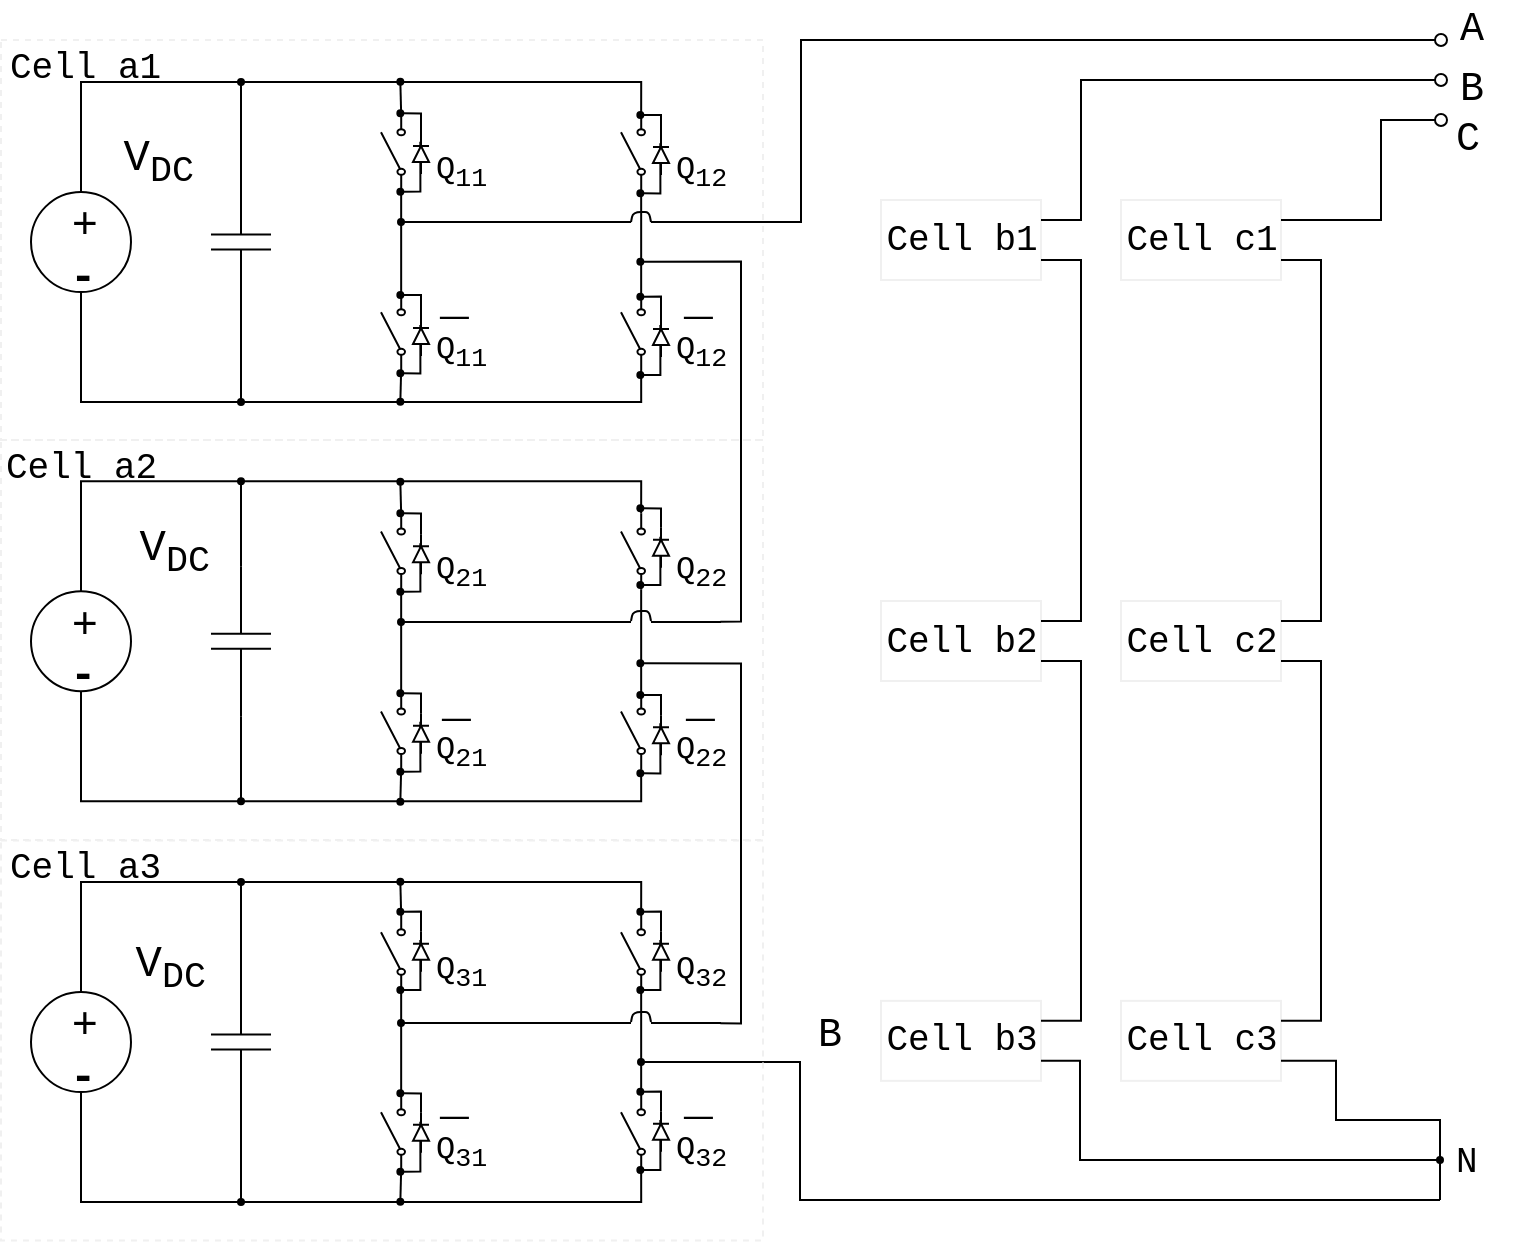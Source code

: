 <mxfile version="10.6.6" type="github"><diagram id="ba_hvJ9h7SCqjm7Wtn24" name="Page-1"><mxGraphModel dx="1394" dy="781" grid="1" gridSize="10" guides="1" tooltips="1" connect="1" arrows="1" fold="1" page="1" pageScale="1" pageWidth="827" pageHeight="1169" math="0" shadow="0"><root><mxCell id="0"/><mxCell id="1" parent="0"/><mxCell id="d05kO99gTsd_x5FQ2TC5-1" value="" style="group" parent="1" vertex="1" connectable="0"><mxGeometry x="55.5" y="496" width="50" height="50" as="geometry"/></mxCell><mxCell id="d05kO99gTsd_x5FQ2TC5-2" value="" style="ellipse;whiteSpace=wrap;html=1;aspect=fixed;fillColor=none;" parent="d05kO99gTsd_x5FQ2TC5-1" vertex="1"><mxGeometry width="50" height="50" as="geometry"/></mxCell><mxCell id="d05kO99gTsd_x5FQ2TC5-3" value="+" style="text;html=1;resizable=0;points=[];autosize=1;align=left;verticalAlign=top;spacingTop=-4;fontStyle=0;fontSize=22;" parent="d05kO99gTsd_x5FQ2TC5-1" vertex="1"><mxGeometry x="18.333" width="20" height="20" as="geometry"/></mxCell><mxCell id="d05kO99gTsd_x5FQ2TC5-4" value="&lt;font style=&quot;font-size: 22px;&quot; face=&quot;Courier New&quot;&gt;-&lt;/font&gt;" style="text;html=1;resizable=0;points=[];autosize=1;align=left;verticalAlign=top;spacingTop=-4;fontSize=22;fontStyle=1" parent="d05kO99gTsd_x5FQ2TC5-1" vertex="1"><mxGeometry x="17.5" y="25.833" width="30" height="20" as="geometry"/></mxCell><mxCell id="d05kO99gTsd_x5FQ2TC5-5" style="edgeStyle=orthogonalEdgeStyle;rounded=0;orthogonalLoop=1;jettySize=auto;html=1;exitX=0;exitY=0.5;exitDx=0;exitDy=0;exitPerimeter=0;endArrow=oval;endFill=1;fontSize=22;endSize=3;" parent="1" source="d05kO99gTsd_x5FQ2TC5-7" edge="1"><mxGeometry relative="1" as="geometry"><mxPoint x="160.5" y="441" as="targetPoint"/><mxPoint x="160.5" y="451" as="sourcePoint"/></mxGeometry></mxCell><mxCell id="d05kO99gTsd_x5FQ2TC5-6" style="edgeStyle=orthogonalEdgeStyle;rounded=0;orthogonalLoop=1;jettySize=auto;html=1;exitX=1;exitY=0.5;exitDx=0;exitDy=0;exitPerimeter=0;endArrow=oval;endFill=1;fontSize=22;endSize=3;" parent="1" source="d05kO99gTsd_x5FQ2TC5-7" edge="1"><mxGeometry relative="1" as="geometry"><mxPoint x="160.5" y="601" as="targetPoint"/></mxGeometry></mxCell><mxCell id="d05kO99gTsd_x5FQ2TC5-7" value="" style="pointerEvents=1;verticalLabelPosition=bottom;shadow=0;dashed=0;align=center;fillColor=#ffffff;html=1;verticalAlign=top;strokeWidth=1;shape=mxgraph.electrical.capacitors.capacitor_1;fontSize=22;direction=south;" parent="1" vertex="1"><mxGeometry x="145.5" y="483.5" width="30" height="75" as="geometry"/></mxCell><mxCell id="d05kO99gTsd_x5FQ2TC5-8" style="edgeStyle=orthogonalEdgeStyle;rounded=0;orthogonalLoop=1;jettySize=auto;html=1;exitX=1;exitY=0.84;exitDx=0;exitDy=0;exitPerimeter=0;endArrow=oval;endFill=1;fontSize=22;endSize=3;" parent="1" source="d05kO99gTsd_x5FQ2TC5-10" edge="1"><mxGeometry relative="1" as="geometry"><mxPoint x="240.167" y="440.833" as="targetPoint"/></mxGeometry></mxCell><mxCell id="d05kO99gTsd_x5FQ2TC5-9" style="edgeStyle=orthogonalEdgeStyle;rounded=0;orthogonalLoop=1;jettySize=auto;html=1;exitX=0;exitY=0.84;exitDx=0;exitDy=0;exitPerimeter=0;entryX=1;entryY=0.84;entryDx=0;entryDy=0;entryPerimeter=0;endArrow=none;endFill=0;fontSize=22;" parent="1" source="d05kO99gTsd_x5FQ2TC5-10" target="d05kO99gTsd_x5FQ2TC5-12" edge="1"><mxGeometry relative="1" as="geometry"/></mxCell><mxCell id="d05kO99gTsd_x5FQ2TC5-10" value="" style="pointerEvents=1;verticalLabelPosition=bottom;shadow=0;dashed=0;align=center;fillColor=#ffffff;html=1;verticalAlign=top;strokeWidth=1;shape=mxgraph.electrical.electro-mechanical.simple_switch;fontSize=22;direction=north;" parent="1" vertex="1"><mxGeometry x="230.5" y="457.032" width="12" height="38" as="geometry"/></mxCell><mxCell id="d05kO99gTsd_x5FQ2TC5-11" style="edgeStyle=orthogonalEdgeStyle;rounded=0;orthogonalLoop=1;jettySize=auto;html=1;exitX=0;exitY=0.84;exitDx=0;exitDy=0;exitPerimeter=0;endArrow=oval;endFill=1;fontSize=22;endSize=3;" parent="1" source="d05kO99gTsd_x5FQ2TC5-12" edge="1"><mxGeometry relative="1" as="geometry"><mxPoint x="240.167" y="600.833" as="targetPoint"/></mxGeometry></mxCell><mxCell id="d05kO99gTsd_x5FQ2TC5-12" value="" style="pointerEvents=1;verticalLabelPosition=bottom;shadow=0;dashed=0;align=center;fillColor=#ffffff;html=1;verticalAlign=top;strokeWidth=1;shape=mxgraph.electrical.electro-mechanical.simple_switch;fontSize=22;direction=north;" parent="1" vertex="1"><mxGeometry x="230.5" y="547.032" width="12" height="38" as="geometry"/></mxCell><mxCell id="d05kO99gTsd_x5FQ2TC5-13" value="" style="pointerEvents=1;verticalLabelPosition=bottom;shadow=0;dashed=0;align=center;fillColor=#ffffff;html=1;verticalAlign=top;strokeWidth=1;shape=mxgraph.electrical.electro-mechanical.simple_switch;fontSize=22;direction=north;" parent="1" vertex="1"><mxGeometry x="350.5" y="457.032" width="12" height="38" as="geometry"/></mxCell><mxCell id="d05kO99gTsd_x5FQ2TC5-14" style="edgeStyle=orthogonalEdgeStyle;rounded=0;orthogonalLoop=1;jettySize=auto;html=1;exitX=1;exitY=0.84;exitDx=0;exitDy=0;exitPerimeter=0;entryX=0;entryY=0.84;entryDx=0;entryDy=0;entryPerimeter=0;endArrow=none;endFill=0;fontSize=22;" parent="1" source="d05kO99gTsd_x5FQ2TC5-15" target="d05kO99gTsd_x5FQ2TC5-13" edge="1"><mxGeometry relative="1" as="geometry"/></mxCell><mxCell id="d05kO99gTsd_x5FQ2TC5-15" value="" style="pointerEvents=1;verticalLabelPosition=bottom;shadow=0;dashed=0;align=center;fillColor=#ffffff;html=1;verticalAlign=top;strokeWidth=1;shape=mxgraph.electrical.electro-mechanical.simple_switch;fontSize=22;direction=north;" parent="1" vertex="1"><mxGeometry x="350.5" y="547.032" width="12" height="38" as="geometry"/></mxCell><mxCell id="d05kO99gTsd_x5FQ2TC5-16" style="edgeStyle=orthogonalEdgeStyle;rounded=0;orthogonalLoop=1;jettySize=auto;html=1;exitX=0.5;exitY=0;exitDx=0;exitDy=0;fontSize=22;endArrow=none;endFill=0;entryX=1;entryY=0.84;entryDx=0;entryDy=0;entryPerimeter=0;" parent="1" source="d05kO99gTsd_x5FQ2TC5-2" target="d05kO99gTsd_x5FQ2TC5-13" edge="1"><mxGeometry relative="1" as="geometry"><mxPoint x="360.5" y="441.032" as="targetPoint"/><Array as="points"><mxPoint x="80.5" y="441.032"/><mxPoint x="360.5" y="441.032"/></Array></mxGeometry></mxCell><mxCell id="d05kO99gTsd_x5FQ2TC5-17" style="edgeStyle=orthogonalEdgeStyle;rounded=0;orthogonalLoop=1;jettySize=auto;html=1;exitX=0.5;exitY=1;exitDx=0;exitDy=0;entryX=0;entryY=0.84;entryDx=0;entryDy=0;entryPerimeter=0;endArrow=none;endFill=0;fontSize=22;" parent="1" source="d05kO99gTsd_x5FQ2TC5-2" target="d05kO99gTsd_x5FQ2TC5-15" edge="1"><mxGeometry relative="1" as="geometry"><Array as="points"><mxPoint x="80.5" y="601.032"/><mxPoint x="360.5" y="601.032"/></Array></mxGeometry></mxCell><mxCell id="d05kO99gTsd_x5FQ2TC5-18" value="&lt;font face=&quot;Courier New&quot;&gt;V&lt;sub&gt;DC&lt;/sub&gt;&lt;/font&gt;" style="text;html=1;resizable=0;points=[];autosize=1;align=right;verticalAlign=top;spacingTop=-4;fontSize=22;" parent="1" vertex="1"><mxGeometry x="88" y="462.032" width="50" height="30" as="geometry"/></mxCell><mxCell id="d05kO99gTsd_x5FQ2TC5-19" value="&lt;font face=&quot;Courier New&quot;&gt;Q&lt;sub&gt;11&lt;/sub&gt;&lt;/font&gt;" style="text;html=1;resizable=0;points=[];autosize=1;align=left;verticalAlign=top;spacingTop=-4;fontSize=16;" parent="1" vertex="1"><mxGeometry x="255.5" y="471.032" width="40" height="20" as="geometry"/></mxCell><mxCell id="d05kO99gTsd_x5FQ2TC5-20" value="&lt;font face=&quot;Courier New&quot;&gt;Q&lt;/font&gt;&lt;font face=&quot;Courier New&quot;&gt;&lt;sub&gt;12&lt;/sub&gt;&lt;/font&gt;" style="text;html=1;resizable=0;points=[];autosize=1;align=left;verticalAlign=top;spacingTop=-4;fontSize=16;" parent="1" vertex="1"><mxGeometry x="375.5" y="471.032" width="40" height="20" as="geometry"/></mxCell><mxCell id="d05kO99gTsd_x5FQ2TC5-21" value="&lt;font face=&quot;Courier New&quot;&gt;Q&lt;/font&gt;&lt;font face=&quot;Courier New&quot;&gt;&lt;sub&gt;12&lt;/sub&gt;&lt;/font&gt;" style="text;html=1;resizable=0;points=[];autosize=1;align=left;verticalAlign=top;spacingTop=-4;fontSize=16;" parent="1" vertex="1"><mxGeometry x="375.5" y="561.032" width="40" height="20" as="geometry"/></mxCell><mxCell id="d05kO99gTsd_x5FQ2TC5-22" value="&lt;font face=&quot;Courier New&quot;&gt;Q&lt;/font&gt;&lt;font face=&quot;Courier New&quot;&gt;&lt;sub&gt;11&lt;/sub&gt;&lt;/font&gt;" style="text;html=1;resizable=0;points=[];autosize=1;align=left;verticalAlign=top;spacingTop=-4;fontSize=16;" parent="1" vertex="1"><mxGeometry x="255.5" y="561.032" width="40" height="20" as="geometry"/></mxCell><mxCell id="d05kO99gTsd_x5FQ2TC5-23" value="" style="group" parent="1" vertex="1" connectable="0"><mxGeometry x="55.5" y="695.6" width="50" height="50" as="geometry"/></mxCell><mxCell id="d05kO99gTsd_x5FQ2TC5-24" value="" style="ellipse;whiteSpace=wrap;html=1;aspect=fixed;fillColor=none;" parent="d05kO99gTsd_x5FQ2TC5-23" vertex="1"><mxGeometry width="50" height="50" as="geometry"/></mxCell><mxCell id="d05kO99gTsd_x5FQ2TC5-25" value="+" style="text;html=1;resizable=0;points=[];autosize=1;align=left;verticalAlign=top;spacingTop=-4;fontStyle=0;fontSize=22;" parent="d05kO99gTsd_x5FQ2TC5-23" vertex="1"><mxGeometry x="18.333" width="20" height="20" as="geometry"/></mxCell><mxCell id="d05kO99gTsd_x5FQ2TC5-26" value="&lt;font style=&quot;font-size: 22px;&quot; face=&quot;Courier New&quot;&gt;-&lt;/font&gt;" style="text;html=1;resizable=0;points=[];autosize=1;align=left;verticalAlign=top;spacingTop=-4;fontSize=22;fontStyle=1" parent="d05kO99gTsd_x5FQ2TC5-23" vertex="1"><mxGeometry x="17.5" y="25.833" width="30" height="20" as="geometry"/></mxCell><mxCell id="d05kO99gTsd_x5FQ2TC5-27" style="edgeStyle=orthogonalEdgeStyle;rounded=0;orthogonalLoop=1;jettySize=auto;html=1;exitX=0;exitY=0.5;exitDx=0;exitDy=0;exitPerimeter=0;endArrow=oval;endFill=1;fontSize=22;endSize=3;" parent="1" source="d05kO99gTsd_x5FQ2TC5-29" edge="1"><mxGeometry relative="1" as="geometry"><mxPoint x="160.5" y="640.6" as="targetPoint"/><mxPoint x="160.5" y="650.6" as="sourcePoint"/></mxGeometry></mxCell><mxCell id="d05kO99gTsd_x5FQ2TC5-28" style="edgeStyle=orthogonalEdgeStyle;rounded=0;orthogonalLoop=1;jettySize=auto;html=1;exitX=1;exitY=0.5;exitDx=0;exitDy=0;exitPerimeter=0;endArrow=oval;endFill=1;fontSize=22;endSize=3;" parent="1" source="d05kO99gTsd_x5FQ2TC5-29" edge="1"><mxGeometry relative="1" as="geometry"><mxPoint x="160.5" y="800.6" as="targetPoint"/></mxGeometry></mxCell><mxCell id="d05kO99gTsd_x5FQ2TC5-29" value="" style="pointerEvents=1;verticalLabelPosition=bottom;shadow=0;dashed=0;align=center;fillColor=#ffffff;html=1;verticalAlign=top;strokeWidth=1;shape=mxgraph.electrical.capacitors.capacitor_1;fontSize=22;direction=south;" parent="1" vertex="1"><mxGeometry x="145.5" y="683.1" width="30" height="75" as="geometry"/></mxCell><mxCell id="d05kO99gTsd_x5FQ2TC5-30" style="edgeStyle=orthogonalEdgeStyle;rounded=0;orthogonalLoop=1;jettySize=auto;html=1;exitX=1;exitY=0.84;exitDx=0;exitDy=0;exitPerimeter=0;endArrow=oval;endFill=1;fontSize=22;endSize=3;" parent="1" source="d05kO99gTsd_x5FQ2TC5-32" edge="1"><mxGeometry relative="1" as="geometry"><mxPoint x="240.167" y="640.833" as="targetPoint"/></mxGeometry></mxCell><mxCell id="d05kO99gTsd_x5FQ2TC5-31" style="edgeStyle=orthogonalEdgeStyle;rounded=0;orthogonalLoop=1;jettySize=auto;html=1;exitX=0;exitY=0.84;exitDx=0;exitDy=0;exitPerimeter=0;entryX=1;entryY=0.84;entryDx=0;entryDy=0;entryPerimeter=0;endArrow=none;endFill=0;fontSize=22;" parent="1" source="d05kO99gTsd_x5FQ2TC5-32" target="d05kO99gTsd_x5FQ2TC5-34" edge="1"><mxGeometry relative="1" as="geometry"/></mxCell><mxCell id="d05kO99gTsd_x5FQ2TC5-32" value="" style="pointerEvents=1;verticalLabelPosition=bottom;shadow=0;dashed=0;align=center;fillColor=#ffffff;html=1;verticalAlign=top;strokeWidth=1;shape=mxgraph.electrical.electro-mechanical.simple_switch;fontSize=22;direction=north;" parent="1" vertex="1"><mxGeometry x="230.5" y="656.632" width="12" height="38" as="geometry"/></mxCell><mxCell id="d05kO99gTsd_x5FQ2TC5-33" style="edgeStyle=orthogonalEdgeStyle;rounded=0;orthogonalLoop=1;jettySize=auto;html=1;exitX=0;exitY=0.84;exitDx=0;exitDy=0;exitPerimeter=0;endArrow=oval;endFill=1;fontSize=22;endSize=3;" parent="1" source="d05kO99gTsd_x5FQ2TC5-34" edge="1"><mxGeometry relative="1" as="geometry"><mxPoint x="240.167" y="800.833" as="targetPoint"/></mxGeometry></mxCell><mxCell id="d05kO99gTsd_x5FQ2TC5-34" value="" style="pointerEvents=1;verticalLabelPosition=bottom;shadow=0;dashed=0;align=center;fillColor=#ffffff;html=1;verticalAlign=top;strokeWidth=1;shape=mxgraph.electrical.electro-mechanical.simple_switch;fontSize=22;direction=north;" parent="1" vertex="1"><mxGeometry x="230.5" y="746.632" width="12" height="38" as="geometry"/></mxCell><mxCell id="d05kO99gTsd_x5FQ2TC5-35" value="" style="pointerEvents=1;verticalLabelPosition=bottom;shadow=0;dashed=0;align=center;fillColor=#ffffff;html=1;verticalAlign=top;strokeWidth=1;shape=mxgraph.electrical.electro-mechanical.simple_switch;fontSize=22;direction=north;" parent="1" vertex="1"><mxGeometry x="350.5" y="656.632" width="12" height="38" as="geometry"/></mxCell><mxCell id="d05kO99gTsd_x5FQ2TC5-36" style="edgeStyle=orthogonalEdgeStyle;rounded=0;orthogonalLoop=1;jettySize=auto;html=1;exitX=1;exitY=0.84;exitDx=0;exitDy=0;exitPerimeter=0;entryX=0;entryY=0.84;entryDx=0;entryDy=0;entryPerimeter=0;endArrow=none;endFill=0;fontSize=22;" parent="1" source="d05kO99gTsd_x5FQ2TC5-37" target="d05kO99gTsd_x5FQ2TC5-35" edge="1"><mxGeometry relative="1" as="geometry"/></mxCell><mxCell id="d05kO99gTsd_x5FQ2TC5-37" value="" style="pointerEvents=1;verticalLabelPosition=bottom;shadow=0;dashed=0;align=center;fillColor=#ffffff;html=1;verticalAlign=top;strokeWidth=1;shape=mxgraph.electrical.electro-mechanical.simple_switch;fontSize=22;direction=north;" parent="1" vertex="1"><mxGeometry x="350.5" y="746.632" width="12" height="38" as="geometry"/></mxCell><mxCell id="d05kO99gTsd_x5FQ2TC5-38" style="edgeStyle=orthogonalEdgeStyle;rounded=0;orthogonalLoop=1;jettySize=auto;html=1;exitX=0.5;exitY=0;exitDx=0;exitDy=0;fontSize=22;endArrow=none;endFill=0;entryX=1;entryY=0.84;entryDx=0;entryDy=0;entryPerimeter=0;" parent="1" source="d05kO99gTsd_x5FQ2TC5-24" target="d05kO99gTsd_x5FQ2TC5-35" edge="1"><mxGeometry relative="1" as="geometry"><mxPoint x="360.5" y="640.632" as="targetPoint"/><Array as="points"><mxPoint x="80.5" y="640.632"/><mxPoint x="360.5" y="640.632"/></Array></mxGeometry></mxCell><mxCell id="d05kO99gTsd_x5FQ2TC5-39" style="edgeStyle=orthogonalEdgeStyle;rounded=0;orthogonalLoop=1;jettySize=auto;html=1;exitX=0.5;exitY=1;exitDx=0;exitDy=0;entryX=0;entryY=0.84;entryDx=0;entryDy=0;entryPerimeter=0;endArrow=none;endFill=0;fontSize=22;" parent="1" source="d05kO99gTsd_x5FQ2TC5-24" target="d05kO99gTsd_x5FQ2TC5-37" edge="1"><mxGeometry relative="1" as="geometry"><Array as="points"><mxPoint x="80.5" y="800.632"/><mxPoint x="360.5" y="800.632"/></Array></mxGeometry></mxCell><mxCell id="d05kO99gTsd_x5FQ2TC5-40" value="&lt;font face=&quot;Courier New&quot;&gt;V&lt;sub&gt;DC&lt;/sub&gt;&lt;/font&gt;" style="text;html=1;resizable=0;points=[];autosize=1;align=right;verticalAlign=top;spacingTop=-4;fontSize=22;" parent="1" vertex="1"><mxGeometry x="95.5" y="657.132" width="50" height="30" as="geometry"/></mxCell><mxCell id="d05kO99gTsd_x5FQ2TC5-41" value="&lt;font face=&quot;Courier New&quot;&gt;Q&lt;/font&gt;&lt;font face=&quot;Courier New&quot;&gt;&lt;sub&gt;21&lt;/sub&gt;&lt;/font&gt;" style="text;html=1;resizable=0;points=[];autosize=1;align=left;verticalAlign=top;spacingTop=-4;fontSize=16;" parent="1" vertex="1"><mxGeometry x="255.5" y="670.632" width="40" height="20" as="geometry"/></mxCell><mxCell id="d05kO99gTsd_x5FQ2TC5-42" value="&lt;font face=&quot;Courier New&quot;&gt;Q&lt;/font&gt;&lt;font face=&quot;Courier New&quot;&gt;&lt;sub&gt;22&lt;/sub&gt;&lt;/font&gt;" style="text;html=1;resizable=0;points=[];autosize=1;align=left;verticalAlign=top;spacingTop=-4;fontSize=16;" parent="1" vertex="1"><mxGeometry x="375.5" y="670.632" width="40" height="20" as="geometry"/></mxCell><mxCell id="d05kO99gTsd_x5FQ2TC5-43" value="&lt;font face=&quot;Courier New&quot;&gt;Q&lt;/font&gt;&lt;font face=&quot;Courier New&quot;&gt;&lt;sub&gt;22&lt;/sub&gt;&lt;/font&gt;" style="text;html=1;resizable=0;points=[];autosize=1;align=left;verticalAlign=top;spacingTop=-4;fontSize=16;" parent="1" vertex="1"><mxGeometry x="375.5" y="760.632" width="40" height="20" as="geometry"/></mxCell><mxCell id="d05kO99gTsd_x5FQ2TC5-44" value="&lt;font face=&quot;Courier New&quot;&gt;Q&lt;/font&gt;&lt;font face=&quot;Courier New&quot;&gt;&lt;sub&gt;21&lt;/sub&gt;&lt;/font&gt;" style="text;html=1;resizable=0;points=[];autosize=1;align=left;verticalAlign=top;spacingTop=-4;fontSize=16;" parent="1" vertex="1"><mxGeometry x="255.5" y="760.632" width="40" height="20" as="geometry"/></mxCell><mxCell id="d05kO99gTsd_x5FQ2TC5-45" value="" style="group" parent="1" vertex="1" connectable="0"><mxGeometry x="55.5" y="896" width="50" height="50" as="geometry"/></mxCell><mxCell id="d05kO99gTsd_x5FQ2TC5-46" value="" style="ellipse;whiteSpace=wrap;html=1;aspect=fixed;fillColor=none;" parent="d05kO99gTsd_x5FQ2TC5-45" vertex="1"><mxGeometry width="50" height="50" as="geometry"/></mxCell><mxCell id="d05kO99gTsd_x5FQ2TC5-47" value="+" style="text;html=1;resizable=0;points=[];autosize=1;align=left;verticalAlign=top;spacingTop=-4;fontStyle=0;fontSize=22;" parent="d05kO99gTsd_x5FQ2TC5-45" vertex="1"><mxGeometry x="18.333" width="20" height="20" as="geometry"/></mxCell><mxCell id="d05kO99gTsd_x5FQ2TC5-48" value="&lt;font style=&quot;font-size: 22px;&quot; face=&quot;Courier New&quot;&gt;-&lt;/font&gt;" style="text;html=1;resizable=0;points=[];autosize=1;align=left;verticalAlign=top;spacingTop=-4;fontSize=22;fontStyle=1" parent="d05kO99gTsd_x5FQ2TC5-45" vertex="1"><mxGeometry x="17.5" y="25.833" width="30" height="20" as="geometry"/></mxCell><mxCell id="d05kO99gTsd_x5FQ2TC5-49" style="edgeStyle=orthogonalEdgeStyle;rounded=0;orthogonalLoop=1;jettySize=auto;html=1;exitX=0;exitY=0.5;exitDx=0;exitDy=0;exitPerimeter=0;endArrow=oval;endFill=1;fontSize=22;endSize=3;" parent="1" source="d05kO99gTsd_x5FQ2TC5-51" edge="1"><mxGeometry relative="1" as="geometry"><mxPoint x="160.5" y="841" as="targetPoint"/><mxPoint x="160.5" y="851" as="sourcePoint"/></mxGeometry></mxCell><mxCell id="d05kO99gTsd_x5FQ2TC5-50" style="edgeStyle=orthogonalEdgeStyle;rounded=0;orthogonalLoop=1;jettySize=auto;html=1;exitX=1;exitY=0.5;exitDx=0;exitDy=0;exitPerimeter=0;endArrow=oval;endFill=1;fontSize=22;endSize=3;" parent="1" source="d05kO99gTsd_x5FQ2TC5-51" edge="1"><mxGeometry relative="1" as="geometry"><mxPoint x="160.5" y="1001" as="targetPoint"/></mxGeometry></mxCell><mxCell id="d05kO99gTsd_x5FQ2TC5-51" value="" style="pointerEvents=1;verticalLabelPosition=bottom;shadow=0;dashed=0;align=center;fillColor=#ffffff;html=1;verticalAlign=top;strokeWidth=1;shape=mxgraph.electrical.capacitors.capacitor_1;fontSize=22;direction=south;" parent="1" vertex="1"><mxGeometry x="145.5" y="883.5" width="30" height="75" as="geometry"/></mxCell><mxCell id="d05kO99gTsd_x5FQ2TC5-52" style="edgeStyle=orthogonalEdgeStyle;rounded=0;orthogonalLoop=1;jettySize=auto;html=1;exitX=1;exitY=0.84;exitDx=0;exitDy=0;exitPerimeter=0;endArrow=oval;endFill=1;fontSize=22;endSize=3;" parent="1" source="d05kO99gTsd_x5FQ2TC5-54" edge="1"><mxGeometry relative="1" as="geometry"><mxPoint x="240.167" y="840.833" as="targetPoint"/></mxGeometry></mxCell><mxCell id="d05kO99gTsd_x5FQ2TC5-53" style="edgeStyle=orthogonalEdgeStyle;rounded=0;orthogonalLoop=1;jettySize=auto;html=1;exitX=0;exitY=0.84;exitDx=0;exitDy=0;exitPerimeter=0;entryX=1;entryY=0.84;entryDx=0;entryDy=0;entryPerimeter=0;endArrow=none;endFill=0;fontSize=22;" parent="1" source="d05kO99gTsd_x5FQ2TC5-54" target="d05kO99gTsd_x5FQ2TC5-56" edge="1"><mxGeometry relative="1" as="geometry"/></mxCell><mxCell id="d05kO99gTsd_x5FQ2TC5-54" value="" style="pointerEvents=1;verticalLabelPosition=bottom;shadow=0;dashed=0;align=center;fillColor=#ffffff;html=1;verticalAlign=top;strokeWidth=1;shape=mxgraph.electrical.electro-mechanical.simple_switch;fontSize=22;direction=north;" parent="1" vertex="1"><mxGeometry x="230.5" y="857.032" width="12" height="38" as="geometry"/></mxCell><mxCell id="d05kO99gTsd_x5FQ2TC5-55" style="edgeStyle=orthogonalEdgeStyle;rounded=0;orthogonalLoop=1;jettySize=auto;html=1;exitX=0;exitY=0.84;exitDx=0;exitDy=0;exitPerimeter=0;endArrow=oval;endFill=1;fontSize=22;endSize=3;" parent="1" source="d05kO99gTsd_x5FQ2TC5-56" edge="1"><mxGeometry relative="1" as="geometry"><mxPoint x="240.167" y="1000.833" as="targetPoint"/></mxGeometry></mxCell><mxCell id="d05kO99gTsd_x5FQ2TC5-56" value="" style="pointerEvents=1;verticalLabelPosition=bottom;shadow=0;dashed=0;align=center;fillColor=#ffffff;html=1;verticalAlign=top;strokeWidth=1;shape=mxgraph.electrical.electro-mechanical.simple_switch;fontSize=22;direction=north;" parent="1" vertex="1"><mxGeometry x="230.5" y="947.032" width="12" height="38" as="geometry"/></mxCell><mxCell id="d05kO99gTsd_x5FQ2TC5-57" value="" style="pointerEvents=1;verticalLabelPosition=bottom;shadow=0;dashed=0;align=center;fillColor=#ffffff;html=1;verticalAlign=top;strokeWidth=1;shape=mxgraph.electrical.electro-mechanical.simple_switch;fontSize=22;direction=north;" parent="1" vertex="1"><mxGeometry x="350.5" y="857.032" width="12" height="38" as="geometry"/></mxCell><mxCell id="d05kO99gTsd_x5FQ2TC5-58" style="edgeStyle=orthogonalEdgeStyle;rounded=0;orthogonalLoop=1;jettySize=auto;html=1;exitX=1;exitY=0.84;exitDx=0;exitDy=0;exitPerimeter=0;entryX=0;entryY=0.84;entryDx=0;entryDy=0;entryPerimeter=0;endArrow=none;endFill=0;fontSize=22;" parent="1" source="d05kO99gTsd_x5FQ2TC5-59" target="d05kO99gTsd_x5FQ2TC5-57" edge="1"><mxGeometry relative="1" as="geometry"/></mxCell><mxCell id="d05kO99gTsd_x5FQ2TC5-59" value="" style="pointerEvents=1;verticalLabelPosition=bottom;shadow=0;dashed=0;align=center;fillColor=#ffffff;html=1;verticalAlign=top;strokeWidth=1;shape=mxgraph.electrical.electro-mechanical.simple_switch;fontSize=22;direction=north;" parent="1" vertex="1"><mxGeometry x="350.5" y="947.032" width="12" height="38" as="geometry"/></mxCell><mxCell id="d05kO99gTsd_x5FQ2TC5-60" style="edgeStyle=orthogonalEdgeStyle;rounded=0;orthogonalLoop=1;jettySize=auto;html=1;exitX=0.5;exitY=0;exitDx=0;exitDy=0;fontSize=22;endArrow=none;endFill=0;entryX=1;entryY=0.84;entryDx=0;entryDy=0;entryPerimeter=0;" parent="1" source="d05kO99gTsd_x5FQ2TC5-46" target="d05kO99gTsd_x5FQ2TC5-57" edge="1"><mxGeometry relative="1" as="geometry"><mxPoint x="360.5" y="841.032" as="targetPoint"/><Array as="points"><mxPoint x="80.5" y="841.032"/><mxPoint x="360.5" y="841.032"/></Array></mxGeometry></mxCell><mxCell id="d05kO99gTsd_x5FQ2TC5-61" style="edgeStyle=orthogonalEdgeStyle;rounded=0;orthogonalLoop=1;jettySize=auto;html=1;exitX=0.5;exitY=1;exitDx=0;exitDy=0;entryX=0;entryY=0.84;entryDx=0;entryDy=0;entryPerimeter=0;endArrow=none;endFill=0;fontSize=22;" parent="1" source="d05kO99gTsd_x5FQ2TC5-46" target="d05kO99gTsd_x5FQ2TC5-59" edge="1"><mxGeometry relative="1" as="geometry"><Array as="points"><mxPoint x="80.5" y="1001.032"/><mxPoint x="360.5" y="1001.032"/></Array></mxGeometry></mxCell><mxCell id="d05kO99gTsd_x5FQ2TC5-62" value="&lt;font face=&quot;Courier New&quot;&gt;V&lt;sub&gt;DC&lt;/sub&gt;&lt;/font&gt;" style="text;html=1;resizable=0;points=[];autosize=1;align=right;verticalAlign=top;spacingTop=-4;fontSize=22;" parent="1" vertex="1"><mxGeometry x="94" y="865.032" width="50" height="30" as="geometry"/></mxCell><mxCell id="d05kO99gTsd_x5FQ2TC5-63" value="&lt;font face=&quot;Courier New&quot;&gt;Q&lt;/font&gt;&lt;font face=&quot;Courier New&quot;&gt;&lt;sub&gt;31&lt;/sub&gt;&lt;/font&gt;" style="text;html=1;resizable=0;points=[];autosize=1;align=left;verticalAlign=top;spacingTop=-4;fontSize=16;" parent="1" vertex="1"><mxGeometry x="255.5" y="871.032" width="40" height="20" as="geometry"/></mxCell><mxCell id="d05kO99gTsd_x5FQ2TC5-64" value="&lt;font face=&quot;Courier New&quot;&gt;Q&lt;/font&gt;&lt;font face=&quot;Courier New&quot;&gt;&lt;sub&gt;32&lt;/sub&gt;&lt;/font&gt;" style="text;html=1;resizable=0;points=[];autosize=1;align=left;verticalAlign=top;spacingTop=-4;fontSize=16;" parent="1" vertex="1"><mxGeometry x="375.5" y="871.032" width="40" height="20" as="geometry"/></mxCell><mxCell id="d05kO99gTsd_x5FQ2TC5-65" value="&lt;font face=&quot;Courier New&quot;&gt;Q&lt;/font&gt;&lt;font face=&quot;Courier New&quot;&gt;&lt;sub&gt;32&lt;/sub&gt;&lt;/font&gt;" style="text;html=1;resizable=0;points=[];autosize=1;align=left;verticalAlign=top;spacingTop=-4;fontSize=16;" parent="1" vertex="1"><mxGeometry x="375.5" y="961.032" width="40" height="20" as="geometry"/></mxCell><mxCell id="d05kO99gTsd_x5FQ2TC5-66" value="&lt;font face=&quot;Courier New&quot;&gt;Q&lt;/font&gt;&lt;font face=&quot;Courier New&quot;&gt;&lt;sub&gt;31&lt;/sub&gt;&lt;/font&gt;" style="text;html=1;resizable=0;points=[];autosize=1;align=left;verticalAlign=top;spacingTop=-4;fontSize=16;" parent="1" vertex="1"><mxGeometry x="255.5" y="961.032" width="40" height="20" as="geometry"/></mxCell><mxCell id="d05kO99gTsd_x5FQ2TC5-67" value="" style="endArrow=none;html=1;startArrow=oval;startFill=1;startSize=3;" parent="1" edge="1"><mxGeometry width="50" height="50" relative="1" as="geometry"><mxPoint x="240.5" y="511" as="sourcePoint"/><mxPoint x="355.5" y="511" as="targetPoint"/></mxGeometry></mxCell><mxCell id="d05kO99gTsd_x5FQ2TC5-68" value="" style="endArrow=none;html=1;" parent="1" edge="1"><mxGeometry width="50" height="50" relative="1" as="geometry"><mxPoint x="355.5" y="511" as="sourcePoint"/><mxPoint x="365.5" y="511" as="targetPoint"/><Array as="points"><mxPoint x="356.5" y="506"/><mxPoint x="364.5" y="506"/></Array></mxGeometry></mxCell><mxCell id="d05kO99gTsd_x5FQ2TC5-69" value="" style="endArrow=oval;html=1;endFill=0;edgeStyle=orthogonalEdgeStyle;rounded=0;" parent="1" edge="1"><mxGeometry width="50" height="50" relative="1" as="geometry"><mxPoint x="365.5" y="511" as="sourcePoint"/><mxPoint x="760.5" y="420" as="targetPoint"/><Array as="points"><mxPoint x="440.5" y="511"/><mxPoint x="440.5" y="420"/><mxPoint x="760.5" y="420"/></Array></mxGeometry></mxCell><mxCell id="d05kO99gTsd_x5FQ2TC5-70" value="" style="endArrow=none;html=1;strokeColor=#000000;edgeStyle=orthogonalEdgeStyle;rounded=0;startArrow=oval;startFill=1;startSize=3;" parent="1" edge="1"><mxGeometry width="50" height="50" relative="1" as="geometry"><mxPoint x="360.167" y="530.833" as="sourcePoint"/><mxPoint x="400.167" y="710.833" as="targetPoint"/><Array as="points"><mxPoint x="410.5" y="531"/><mxPoint x="410.5" y="711"/></Array></mxGeometry></mxCell><mxCell id="d05kO99gTsd_x5FQ2TC5-71" value="" style="endArrow=none;html=1;" parent="1" edge="1"><mxGeometry width="50" height="50" relative="1" as="geometry"><mxPoint x="355.5" y="710.5" as="sourcePoint"/><mxPoint x="365.5" y="710.5" as="targetPoint"/><Array as="points"><mxPoint x="356.5" y="705.5"/><mxPoint x="364.5" y="705.5"/></Array></mxGeometry></mxCell><mxCell id="d05kO99gTsd_x5FQ2TC5-72" value="" style="endArrow=none;html=1;strokeColor=#000000;" parent="1" edge="1"><mxGeometry width="50" height="50" relative="1" as="geometry"><mxPoint x="365.5" y="711" as="sourcePoint"/><mxPoint x="400.5" y="711" as="targetPoint"/></mxGeometry></mxCell><mxCell id="d05kO99gTsd_x5FQ2TC5-73" value="" style="endArrow=none;html=1;strokeColor=#000000;startArrow=oval;startFill=1;startSize=3;" parent="1" edge="1"><mxGeometry width="50" height="50" relative="1" as="geometry"><mxPoint x="240.5" y="711" as="sourcePoint"/><mxPoint x="355.5" y="711" as="targetPoint"/></mxGeometry></mxCell><mxCell id="d05kO99gTsd_x5FQ2TC5-74" value="" style="endArrow=none;html=1;strokeColor=#000000;edgeStyle=orthogonalEdgeStyle;rounded=0;startArrow=oval;startFill=1;startSize=3;" parent="1" edge="1"><mxGeometry width="50" height="50" relative="1" as="geometry"><mxPoint x="360.167" y="731.667" as="sourcePoint"/><mxPoint x="400.167" y="911.667" as="targetPoint"/><Array as="points"><mxPoint x="410.5" y="731"/><mxPoint x="410.5" y="911"/></Array></mxGeometry></mxCell><mxCell id="d05kO99gTsd_x5FQ2TC5-75" value="" style="endArrow=none;html=1;" parent="1" edge="1"><mxGeometry width="50" height="50" relative="1" as="geometry"><mxPoint x="355.5" y="911" as="sourcePoint"/><mxPoint x="365.5" y="911" as="targetPoint"/><Array as="points"><mxPoint x="356.5" y="906"/><mxPoint x="364.5" y="906"/></Array></mxGeometry></mxCell><mxCell id="d05kO99gTsd_x5FQ2TC5-76" value="" style="endArrow=none;html=1;strokeColor=#000000;" parent="1" edge="1"><mxGeometry width="50" height="50" relative="1" as="geometry"><mxPoint x="365.5" y="911.5" as="sourcePoint"/><mxPoint x="400.5" y="911.5" as="targetPoint"/></mxGeometry></mxCell><mxCell id="d05kO99gTsd_x5FQ2TC5-77" value="" style="endArrow=none;html=1;strokeColor=#000000;startArrow=oval;startFill=1;startSize=3;" parent="1" edge="1"><mxGeometry width="50" height="50" relative="1" as="geometry"><mxPoint x="240.5" y="911.5" as="sourcePoint"/><mxPoint x="355.5" y="911.5" as="targetPoint"/></mxGeometry></mxCell><mxCell id="d05kO99gTsd_x5FQ2TC5-78" value="" style="endArrow=none;html=1;endFill=0;startArrow=oval;startFill=1;startSize=3;rounded=0;edgeStyle=orthogonalEdgeStyle;" parent="1" edge="1"><mxGeometry width="50" height="50" relative="1" as="geometry"><mxPoint x="360.5" y="931" as="sourcePoint"/><mxPoint x="760" y="1000" as="targetPoint"/><Array as="points"><mxPoint x="440" y="931"/><mxPoint x="440" y="1000"/></Array></mxGeometry></mxCell><mxCell id="d05kO99gTsd_x5FQ2TC5-79" value="A" style="text;html=1;resizable=0;points=[];autosize=1;align=left;verticalAlign=top;spacingTop=-4;fontSize=20;fontFamily=Courier New;" parent="1" vertex="1"><mxGeometry x="767.5" y="400" width="20" height="20" as="geometry"/></mxCell><mxCell id="d05kO99gTsd_x5FQ2TC5-80" value="B" style="text;html=1;resizable=0;points=[];autosize=1;align=left;verticalAlign=top;spacingTop=-4;fontSize=20;fontFamily=Courier New;" parent="1" vertex="1"><mxGeometry x="446.5" y="903" width="25" height="30" as="geometry"/></mxCell><mxCell id="d05kO99gTsd_x5FQ2TC5-81" value="_" style="text;html=1;resizable=0;points=[];autosize=1;align=left;verticalAlign=top;spacingTop=-4;fontSize=24;fontFamily=Courier New;fontStyle=0" parent="1" vertex="1"><mxGeometry x="257.5" y="534" width="30" height="30" as="geometry"/></mxCell><mxCell id="d05kO99gTsd_x5FQ2TC5-82" value="_" style="text;html=1;resizable=0;points=[];autosize=1;align=left;verticalAlign=top;spacingTop=-4;fontSize=24;fontFamily=Courier New;fontStyle=0" parent="1" vertex="1"><mxGeometry x="379.5" y="534" width="30" height="30" as="geometry"/></mxCell><mxCell id="d05kO99gTsd_x5FQ2TC5-83" value="_" style="text;html=1;resizable=0;points=[];autosize=1;align=left;verticalAlign=top;spacingTop=-4;fontSize=24;fontFamily=Courier New;fontStyle=0" parent="1" vertex="1"><mxGeometry x="258.5" y="734.5" width="30" height="30" as="geometry"/></mxCell><mxCell id="d05kO99gTsd_x5FQ2TC5-84" value="_" style="text;html=1;resizable=0;points=[];autosize=1;align=left;verticalAlign=top;spacingTop=-4;fontSize=24;fontFamily=Courier New;fontStyle=0" parent="1" vertex="1"><mxGeometry x="380.5" y="734.5" width="30" height="30" as="geometry"/></mxCell><mxCell id="d05kO99gTsd_x5FQ2TC5-85" value="_" style="text;html=1;resizable=0;points=[];autosize=1;align=left;verticalAlign=top;spacingTop=-4;fontSize=24;fontFamily=Courier New;fontStyle=0" parent="1" vertex="1"><mxGeometry x="257.5" y="934" width="30" height="30" as="geometry"/></mxCell><mxCell id="d05kO99gTsd_x5FQ2TC5-86" value="_" style="text;html=1;resizable=0;points=[];autosize=1;align=left;verticalAlign=top;spacingTop=-4;fontSize=24;fontFamily=Courier New;fontStyle=0" parent="1" vertex="1"><mxGeometry x="379.5" y="934" width="30" height="30" as="geometry"/></mxCell><mxCell id="d05kO99gTsd_x5FQ2TC5-87" style="edgeStyle=orthogonalEdgeStyle;rounded=0;orthogonalLoop=1;jettySize=auto;html=1;exitX=1;exitY=0.5;exitDx=0;exitDy=0;exitPerimeter=0;startSize=5;endArrow=oval;endFill=1;endSize=3;" parent="1" source="d05kO99gTsd_x5FQ2TC5-89" edge="1"><mxGeometry relative="1" as="geometry"><mxPoint x="240.167" y="456.667" as="targetPoint"/><Array as="points"><mxPoint x="250" y="457"/></Array></mxGeometry></mxCell><mxCell id="d05kO99gTsd_x5FQ2TC5-88" style="edgeStyle=orthogonalEdgeStyle;rounded=0;orthogonalLoop=1;jettySize=auto;html=1;exitX=0;exitY=0.5;exitDx=0;exitDy=0;exitPerimeter=0;startSize=5;endArrow=oval;endFill=1;endSize=3;" parent="1" edge="1"><mxGeometry relative="1" as="geometry"><mxPoint x="240.167" y="495.833" as="targetPoint"/><mxPoint x="250.167" y="470.833" as="sourcePoint"/><Array as="points"><mxPoint x="250" y="496"/></Array></mxGeometry></mxCell><mxCell id="d05kO99gTsd_x5FQ2TC5-89" value="" style="pointerEvents=1;fillColor=#000000;verticalLabelPosition=bottom;shadow=0;dashed=0;align=center;fillColor=#ffffff;html=1;verticalAlign=top;strokeWidth=1;shape=mxgraph.electrical.diodes.diode;direction=north;" parent="1" vertex="1"><mxGeometry x="246.5" y="467" width="8" height="20" as="geometry"/></mxCell><mxCell id="d05kO99gTsd_x5FQ2TC5-90" style="edgeStyle=orthogonalEdgeStyle;rounded=0;orthogonalLoop=1;jettySize=auto;html=1;exitX=1;exitY=0.5;exitDx=0;exitDy=0;exitPerimeter=0;startSize=5;endArrow=oval;endFill=1;endSize=3;" parent="1" source="d05kO99gTsd_x5FQ2TC5-92" edge="1"><mxGeometry relative="1" as="geometry"><mxPoint x="360.167" y="457.5" as="targetPoint"/><Array as="points"><mxPoint x="370" y="457.5"/></Array></mxGeometry></mxCell><mxCell id="d05kO99gTsd_x5FQ2TC5-91" style="edgeStyle=orthogonalEdgeStyle;rounded=0;orthogonalLoop=1;jettySize=auto;html=1;exitX=0;exitY=0.5;exitDx=0;exitDy=0;exitPerimeter=0;startSize=5;endArrow=oval;endFill=1;endSize=3;" parent="1" edge="1"><mxGeometry relative="1" as="geometry"><mxPoint x="360.167" y="496.667" as="targetPoint"/><mxPoint x="370.167" y="471.667" as="sourcePoint"/><Array as="points"><mxPoint x="370" y="496.5"/></Array></mxGeometry></mxCell><mxCell id="d05kO99gTsd_x5FQ2TC5-92" value="" style="pointerEvents=1;fillColor=#000000;verticalLabelPosition=bottom;shadow=0;dashed=0;align=center;fillColor=#ffffff;html=1;verticalAlign=top;strokeWidth=1;shape=mxgraph.electrical.diodes.diode;direction=north;" parent="1" vertex="1"><mxGeometry x="366.5" y="467.5" width="8" height="20" as="geometry"/></mxCell><mxCell id="d05kO99gTsd_x5FQ2TC5-93" style="edgeStyle=orthogonalEdgeStyle;rounded=0;orthogonalLoop=1;jettySize=auto;html=1;exitX=1;exitY=0.5;exitDx=0;exitDy=0;exitPerimeter=0;startSize=5;endArrow=oval;endFill=1;endSize=3;" parent="1" source="d05kO99gTsd_x5FQ2TC5-95" edge="1"><mxGeometry relative="1" as="geometry"><mxPoint x="240.167" y="547.5" as="targetPoint"/><Array as="points"><mxPoint x="250" y="548"/></Array></mxGeometry></mxCell><mxCell id="d05kO99gTsd_x5FQ2TC5-94" style="edgeStyle=orthogonalEdgeStyle;rounded=0;orthogonalLoop=1;jettySize=auto;html=1;exitX=0;exitY=0.5;exitDx=0;exitDy=0;exitPerimeter=0;startSize=5;endArrow=oval;endFill=1;endSize=3;" parent="1" edge="1"><mxGeometry relative="1" as="geometry"><mxPoint x="240.167" y="586.667" as="targetPoint"/><mxPoint x="250.167" y="562.5" as="sourcePoint"/><Array as="points"><mxPoint x="250" y="587"/></Array></mxGeometry></mxCell><mxCell id="d05kO99gTsd_x5FQ2TC5-95" value="" style="pointerEvents=1;fillColor=#000000;verticalLabelPosition=bottom;shadow=0;dashed=0;align=center;fillColor=#ffffff;html=1;verticalAlign=top;strokeWidth=1;shape=mxgraph.electrical.diodes.diode;direction=north;" parent="1" vertex="1"><mxGeometry x="246.5" y="558" width="8" height="20" as="geometry"/></mxCell><mxCell id="d05kO99gTsd_x5FQ2TC5-96" style="edgeStyle=orthogonalEdgeStyle;rounded=0;orthogonalLoop=1;jettySize=auto;html=1;exitX=1;exitY=0.5;exitDx=0;exitDy=0;exitPerimeter=0;startSize=5;endArrow=oval;endFill=1;endSize=3;" parent="1" source="d05kO99gTsd_x5FQ2TC5-98" edge="1"><mxGeometry relative="1" as="geometry"><mxPoint x="360.167" y="548.333" as="targetPoint"/><Array as="points"><mxPoint x="370" y="548.5"/></Array></mxGeometry></mxCell><mxCell id="d05kO99gTsd_x5FQ2TC5-97" style="edgeStyle=orthogonalEdgeStyle;rounded=0;orthogonalLoop=1;jettySize=auto;html=1;exitX=0;exitY=0.5;exitDx=0;exitDy=0;exitPerimeter=0;startSize=5;endArrow=oval;endFill=1;endSize=3;" parent="1" edge="1"><mxGeometry relative="1" as="geometry"><mxPoint x="360.167" y="587.5" as="targetPoint"/><mxPoint x="370.167" y="562.5" as="sourcePoint"/><Array as="points"><mxPoint x="370" y="587.5"/></Array></mxGeometry></mxCell><mxCell id="d05kO99gTsd_x5FQ2TC5-98" value="" style="pointerEvents=1;fillColor=#000000;verticalLabelPosition=bottom;shadow=0;dashed=0;align=center;fillColor=#ffffff;html=1;verticalAlign=top;strokeWidth=1;shape=mxgraph.electrical.diodes.diode;direction=north;" parent="1" vertex="1"><mxGeometry x="366.5" y="558.5" width="8" height="20" as="geometry"/></mxCell><mxCell id="d05kO99gTsd_x5FQ2TC5-99" style="edgeStyle=orthogonalEdgeStyle;rounded=0;orthogonalLoop=1;jettySize=auto;html=1;exitX=1;exitY=0.5;exitDx=0;exitDy=0;exitPerimeter=0;startSize=5;endArrow=oval;endFill=1;endSize=3;" parent="1" source="d05kO99gTsd_x5FQ2TC5-101" edge="1"><mxGeometry relative="1" as="geometry"><mxPoint x="240.167" y="656.667" as="targetPoint"/><Array as="points"><mxPoint x="250" y="657.163"/></Array></mxGeometry></mxCell><mxCell id="d05kO99gTsd_x5FQ2TC5-100" style="edgeStyle=orthogonalEdgeStyle;rounded=0;orthogonalLoop=1;jettySize=auto;html=1;exitX=0;exitY=0.5;exitDx=0;exitDy=0;exitPerimeter=0;startSize=5;endArrow=oval;endFill=1;endSize=3;" parent="1" edge="1"><mxGeometry relative="1" as="geometry"><mxPoint x="240.167" y="695.833" as="targetPoint"/><mxPoint x="250.167" y="671.667" as="sourcePoint"/><Array as="points"><mxPoint x="250" y="696.163"/></Array></mxGeometry></mxCell><mxCell id="d05kO99gTsd_x5FQ2TC5-101" value="" style="pointerEvents=1;fillColor=#000000;verticalLabelPosition=bottom;shadow=0;dashed=0;align=center;fillColor=#ffffff;html=1;verticalAlign=top;strokeWidth=1;shape=mxgraph.electrical.diodes.diode;direction=north;" parent="1" vertex="1"><mxGeometry x="246.5" y="667.163" width="8" height="20" as="geometry"/></mxCell><mxCell id="d05kO99gTsd_x5FQ2TC5-102" style="edgeStyle=orthogonalEdgeStyle;rounded=0;orthogonalLoop=1;jettySize=auto;html=1;exitX=1;exitY=0.5;exitDx=0;exitDy=0;exitPerimeter=0;startSize=5;endArrow=oval;endFill=1;endSize=3;" parent="1" source="d05kO99gTsd_x5FQ2TC5-104" edge="1"><mxGeometry relative="1" as="geometry"><mxPoint x="240.167" y="746.667" as="targetPoint"/><Array as="points"><mxPoint x="250" y="746.93"/></Array></mxGeometry></mxCell><mxCell id="d05kO99gTsd_x5FQ2TC5-103" style="edgeStyle=orthogonalEdgeStyle;rounded=0;orthogonalLoop=1;jettySize=auto;html=1;exitX=0;exitY=0.5;exitDx=0;exitDy=0;exitPerimeter=0;startSize=5;endArrow=oval;endFill=1;endSize=3;" parent="1" edge="1"><mxGeometry relative="1" as="geometry"><mxPoint x="240.167" y="785.833" as="targetPoint"/><mxPoint x="250.167" y="760.833" as="sourcePoint"/><Array as="points"><mxPoint x="250.5" y="786"/></Array></mxGeometry></mxCell><mxCell id="d05kO99gTsd_x5FQ2TC5-104" value="" style="pointerEvents=1;fillColor=#000000;verticalLabelPosition=bottom;shadow=0;dashed=0;align=center;fillColor=#ffffff;html=1;verticalAlign=top;strokeWidth=1;shape=mxgraph.electrical.diodes.diode;direction=north;" parent="1" vertex="1"><mxGeometry x="246.5" y="756.93" width="8" height="20" as="geometry"/></mxCell><mxCell id="d05kO99gTsd_x5FQ2TC5-105" style="edgeStyle=orthogonalEdgeStyle;rounded=0;orthogonalLoop=1;jettySize=auto;html=1;exitX=1;exitY=0.5;exitDx=0;exitDy=0;exitPerimeter=0;startSize=5;endArrow=oval;endFill=1;endSize=3;" parent="1" source="d05kO99gTsd_x5FQ2TC5-107" edge="1"><mxGeometry relative="1" as="geometry"><mxPoint x="360.167" y="747.5" as="targetPoint"/><Array as="points"><mxPoint x="370" y="747.663"/></Array></mxGeometry></mxCell><mxCell id="d05kO99gTsd_x5FQ2TC5-106" style="edgeStyle=orthogonalEdgeStyle;rounded=0;orthogonalLoop=1;jettySize=auto;html=1;exitX=0;exitY=0.5;exitDx=0;exitDy=0;exitPerimeter=0;startSize=5;endArrow=oval;endFill=1;endSize=3;" parent="1" edge="1"><mxGeometry relative="1" as="geometry"><mxPoint x="360.167" y="786.667" as="targetPoint"/><mxPoint x="370.167" y="761.667" as="sourcePoint"/><Array as="points"><mxPoint x="370" y="786.663"/></Array></mxGeometry></mxCell><mxCell id="d05kO99gTsd_x5FQ2TC5-107" value="" style="pointerEvents=1;fillColor=#000000;verticalLabelPosition=bottom;shadow=0;dashed=0;align=center;fillColor=#ffffff;html=1;verticalAlign=top;strokeWidth=1;shape=mxgraph.electrical.diodes.diode;direction=north;" parent="1" vertex="1"><mxGeometry x="366.5" y="757.663" width="8" height="20" as="geometry"/></mxCell><mxCell id="d05kO99gTsd_x5FQ2TC5-108" style="edgeStyle=orthogonalEdgeStyle;rounded=0;orthogonalLoop=1;jettySize=auto;html=1;exitX=1;exitY=0.5;exitDx=0;exitDy=0;exitPerimeter=0;startSize=5;endArrow=oval;endFill=1;endSize=3;" parent="1" source="d05kO99gTsd_x5FQ2TC5-110" edge="1"><mxGeometry relative="1" as="geometry"><mxPoint x="360.167" y="654.167" as="targetPoint"/><Array as="points"><mxPoint x="370" y="653.93"/></Array></mxGeometry></mxCell><mxCell id="d05kO99gTsd_x5FQ2TC5-109" style="edgeStyle=orthogonalEdgeStyle;rounded=0;orthogonalLoop=1;jettySize=auto;html=1;exitX=0;exitY=0.5;exitDx=0;exitDy=0;exitPerimeter=0;startSize=5;endArrow=oval;endFill=1;endSize=3;" parent="1" edge="1"><mxGeometry relative="1" as="geometry"><mxPoint x="360.167" y="692.5" as="targetPoint"/><mxPoint x="370.167" y="668.333" as="sourcePoint"/><Array as="points"><mxPoint x="370" y="692.93"/></Array></mxGeometry></mxCell><mxCell id="d05kO99gTsd_x5FQ2TC5-110" value="" style="pointerEvents=1;fillColor=#000000;verticalLabelPosition=bottom;shadow=0;dashed=0;align=center;fillColor=#ffffff;html=1;verticalAlign=top;strokeWidth=1;shape=mxgraph.electrical.diodes.diode;direction=north;" parent="1" vertex="1"><mxGeometry x="366.5" y="663.93" width="8" height="20" as="geometry"/></mxCell><mxCell id="d05kO99gTsd_x5FQ2TC5-111" style="edgeStyle=orthogonalEdgeStyle;rounded=0;orthogonalLoop=1;jettySize=auto;html=1;exitX=1;exitY=0.5;exitDx=0;exitDy=0;exitPerimeter=0;startSize=5;endArrow=oval;endFill=1;endSize=3;" parent="1" source="d05kO99gTsd_x5FQ2TC5-113" edge="1"><mxGeometry relative="1" as="geometry"><mxPoint x="240.167" y="946.667" as="targetPoint"/><Array as="points"><mxPoint x="250" y="946.43"/></Array></mxGeometry></mxCell><mxCell id="d05kO99gTsd_x5FQ2TC5-112" style="edgeStyle=orthogonalEdgeStyle;rounded=0;orthogonalLoop=1;jettySize=auto;html=1;exitX=0;exitY=0.5;exitDx=0;exitDy=0;exitPerimeter=0;startSize=5;endArrow=oval;endFill=1;endSize=3;" parent="1" edge="1"><mxGeometry relative="1" as="geometry"><mxPoint x="240.167" y="985.833" as="targetPoint"/><mxPoint x="250.167" y="960.833" as="sourcePoint"/><Array as="points"><mxPoint x="250.5" y="985.5"/></Array></mxGeometry></mxCell><mxCell id="d05kO99gTsd_x5FQ2TC5-113" value="" style="pointerEvents=1;fillColor=#000000;verticalLabelPosition=bottom;shadow=0;dashed=0;align=center;fillColor=#ffffff;html=1;verticalAlign=top;strokeWidth=1;shape=mxgraph.electrical.diodes.diode;direction=north;" parent="1" vertex="1"><mxGeometry x="246.5" y="956.43" width="8" height="20" as="geometry"/></mxCell><mxCell id="d05kO99gTsd_x5FQ2TC5-114" style="edgeStyle=orthogonalEdgeStyle;rounded=0;orthogonalLoop=1;jettySize=auto;html=1;exitX=1;exitY=0.5;exitDx=0;exitDy=0;exitPerimeter=0;startSize=5;endArrow=oval;endFill=1;endSize=3;" parent="1" source="d05kO99gTsd_x5FQ2TC5-116" edge="1"><mxGeometry relative="1" as="geometry"><mxPoint x="360.167" y="945.833" as="targetPoint"/><Array as="points"><mxPoint x="370" y="945.93"/></Array></mxGeometry></mxCell><mxCell id="d05kO99gTsd_x5FQ2TC5-115" style="edgeStyle=orthogonalEdgeStyle;rounded=0;orthogonalLoop=1;jettySize=auto;html=1;exitX=0;exitY=0.5;exitDx=0;exitDy=0;exitPerimeter=0;startSize=5;endArrow=oval;endFill=1;endSize=3;" parent="1" edge="1"><mxGeometry relative="1" as="geometry"><mxPoint x="360.167" y="985" as="targetPoint"/><mxPoint x="370.167" y="960" as="sourcePoint"/><Array as="points"><mxPoint x="370.5" y="985"/></Array></mxGeometry></mxCell><mxCell id="d05kO99gTsd_x5FQ2TC5-116" value="" style="pointerEvents=1;fillColor=#000000;verticalLabelPosition=bottom;shadow=0;dashed=0;align=center;fillColor=#ffffff;html=1;verticalAlign=top;strokeWidth=1;shape=mxgraph.electrical.diodes.diode;direction=north;" parent="1" vertex="1"><mxGeometry x="366.5" y="955.93" width="8" height="20" as="geometry"/></mxCell><mxCell id="d05kO99gTsd_x5FQ2TC5-117" style="edgeStyle=orthogonalEdgeStyle;rounded=0;orthogonalLoop=1;jettySize=auto;html=1;exitX=1;exitY=0.5;exitDx=0;exitDy=0;exitPerimeter=0;startSize=5;endArrow=oval;endFill=1;endSize=3;" parent="1" source="d05kO99gTsd_x5FQ2TC5-119" edge="1"><mxGeometry relative="1" as="geometry"><mxPoint x="240.167" y="855.833" as="targetPoint"/><Array as="points"><mxPoint x="250" y="855.93"/></Array></mxGeometry></mxCell><mxCell id="d05kO99gTsd_x5FQ2TC5-118" style="edgeStyle=orthogonalEdgeStyle;rounded=0;orthogonalLoop=1;jettySize=auto;html=1;exitX=0;exitY=0.5;exitDx=0;exitDy=0;exitPerimeter=0;startSize=5;endArrow=oval;endFill=1;endSize=3;" parent="1" edge="1"><mxGeometry relative="1" as="geometry"><mxPoint x="240.167" y="895" as="targetPoint"/><mxPoint x="250.167" y="870" as="sourcePoint"/><Array as="points"><mxPoint x="250.5" y="895"/></Array></mxGeometry></mxCell><mxCell id="d05kO99gTsd_x5FQ2TC5-119" value="" style="pointerEvents=1;fillColor=#000000;verticalLabelPosition=bottom;shadow=0;dashed=0;align=center;fillColor=#ffffff;html=1;verticalAlign=top;strokeWidth=1;shape=mxgraph.electrical.diodes.diode;direction=north;" parent="1" vertex="1"><mxGeometry x="246.5" y="865.93" width="8" height="20" as="geometry"/></mxCell><mxCell id="d05kO99gTsd_x5FQ2TC5-120" style="edgeStyle=orthogonalEdgeStyle;rounded=0;orthogonalLoop=1;jettySize=auto;html=1;exitX=1;exitY=0.5;exitDx=0;exitDy=0;exitPerimeter=0;startSize=5;endArrow=oval;endFill=1;endSize=3;" parent="1" source="d05kO99gTsd_x5FQ2TC5-122" edge="1"><mxGeometry relative="1" as="geometry"><mxPoint x="360.167" y="855.833" as="targetPoint"/><Array as="points"><mxPoint x="370" y="855.93"/></Array></mxGeometry></mxCell><mxCell id="d05kO99gTsd_x5FQ2TC5-121" style="edgeStyle=orthogonalEdgeStyle;rounded=0;orthogonalLoop=1;jettySize=auto;html=1;exitX=0;exitY=0.5;exitDx=0;exitDy=0;exitPerimeter=0;startSize=5;endArrow=oval;endFill=1;endSize=3;" parent="1" edge="1"><mxGeometry relative="1" as="geometry"><mxPoint x="360.167" y="895" as="targetPoint"/><mxPoint x="370.167" y="870" as="sourcePoint"/><Array as="points"><mxPoint x="370.5" y="895"/></Array></mxGeometry></mxCell><mxCell id="d05kO99gTsd_x5FQ2TC5-122" value="" style="pointerEvents=1;fillColor=#000000;verticalLabelPosition=bottom;shadow=0;dashed=0;align=center;fillColor=#ffffff;html=1;verticalAlign=top;strokeWidth=1;shape=mxgraph.electrical.diodes.diode;direction=north;" parent="1" vertex="1"><mxGeometry x="366.5" y="865.93" width="8" height="20" as="geometry"/></mxCell><mxCell id="hkLOA_k1FAdJ795hP1lc-2" value="" style="rounded=0;whiteSpace=wrap;html=1;dashed=1;strokeColor=#F0F0F0;fillColor=none;fontSize=18;fontColor=#000000;" vertex="1" parent="1"><mxGeometry x="40.5" y="420" width="381" height="200" as="geometry"/></mxCell><mxCell id="hkLOA_k1FAdJ795hP1lc-3" value="" style="rounded=0;whiteSpace=wrap;html=1;dashed=1;strokeColor=#F0F0F0;fillColor=none;fontSize=18;fontColor=#000000;" vertex="1" parent="1"><mxGeometry x="40.5" y="620" width="381" height="200" as="geometry"/></mxCell><mxCell id="hkLOA_k1FAdJ795hP1lc-4" value="" style="rounded=0;whiteSpace=wrap;html=1;dashed=1;strokeColor=#F0F0F0;fillColor=none;fontSize=18;fontColor=#000000;" vertex="1" parent="1"><mxGeometry x="40.5" y="820.214" width="381" height="200" as="geometry"/></mxCell><mxCell id="hkLOA_k1FAdJ795hP1lc-5" value="&lt;font face=&quot;Courier New&quot;&gt;Cell a1&lt;br&gt;&lt;/font&gt;" style="text;html=1;resizable=0;points=[];autosize=1;align=left;verticalAlign=top;spacingTop=-4;fontSize=18;fontColor=#000000;" vertex="1" parent="1"><mxGeometry x="43" y="420" width="90" height="20" as="geometry"/></mxCell><mxCell id="hkLOA_k1FAdJ795hP1lc-6" value="&lt;font face=&quot;Courier New&quot;&gt;Cell a2&lt;/font&gt;" style="text;html=1;resizable=0;points=[];autosize=1;align=left;verticalAlign=top;spacingTop=-4;fontSize=18;fontColor=#000000;" vertex="1" parent="1"><mxGeometry x="40.5" y="620" width="90" height="20" as="geometry"/></mxCell><mxCell id="hkLOA_k1FAdJ795hP1lc-7" value="&lt;font face=&quot;Courier New&quot;&gt;Cell a3&lt;/font&gt;" style="text;html=1;resizable=0;points=[];autosize=1;align=left;verticalAlign=top;spacingTop=-4;fontSize=18;fontColor=#000000;" vertex="1" parent="1"><mxGeometry x="43" y="820" width="90" height="20" as="geometry"/></mxCell><mxCell id="hkLOA_k1FAdJ795hP1lc-8" value="Cell b1" style="rounded=0;whiteSpace=wrap;html=1;strokeColor=#F0F0F0;fillColor=none;fontSize=18;fontColor=#000000;fontFamily=Courier New;" vertex="1" parent="1"><mxGeometry x="480.5" y="500" width="80" height="40" as="geometry"/></mxCell><mxCell id="hkLOA_k1FAdJ795hP1lc-9" value="Cell c1" style="rounded=0;whiteSpace=wrap;html=1;strokeColor=#F0F0F0;fillColor=none;fontSize=18;fontColor=#000000;fontFamily=Courier New;" vertex="1" parent="1"><mxGeometry x="600.5" y="500" width="80" height="40" as="geometry"/></mxCell><mxCell id="hkLOA_k1FAdJ795hP1lc-10" value="Cell b2" style="rounded=0;whiteSpace=wrap;html=1;strokeColor=#F0F0F0;fillColor=none;fontSize=18;fontColor=#000000;fontFamily=Courier New;" vertex="1" parent="1"><mxGeometry x="480.5" y="700.5" width="80" height="40" as="geometry"/></mxCell><mxCell id="hkLOA_k1FAdJ795hP1lc-11" value="Cell c2" style="rounded=0;whiteSpace=wrap;html=1;strokeColor=#F0F0F0;fillColor=none;fontSize=18;fontColor=#000000;fontFamily=Courier New;" vertex="1" parent="1"><mxGeometry x="600.5" y="700.5" width="80" height="40" as="geometry"/></mxCell><mxCell id="hkLOA_k1FAdJ795hP1lc-12" value="Cell b3" style="rounded=0;whiteSpace=wrap;html=1;strokeColor=#F0F0F0;fillColor=none;fontSize=18;fontColor=#000000;fontFamily=Courier New;" vertex="1" parent="1"><mxGeometry x="480.5" y="900.429" width="80" height="40" as="geometry"/></mxCell><mxCell id="hkLOA_k1FAdJ795hP1lc-13" value="Cell c3" style="rounded=0;whiteSpace=wrap;html=1;strokeColor=#F0F0F0;fillColor=none;fontSize=18;fontColor=#000000;fontFamily=Courier New;" vertex="1" parent="1"><mxGeometry x="600.5" y="900.429" width="80" height="40" as="geometry"/></mxCell><mxCell id="hkLOA_k1FAdJ795hP1lc-14" value="" style="endArrow=oval;html=1;fontFamily=Courier New;fontSize=18;fontColor=#000000;exitX=1;exitY=0.25;exitDx=0;exitDy=0;edgeStyle=orthogonalEdgeStyle;rounded=0;endFill=0;" edge="1" parent="1" source="hkLOA_k1FAdJ795hP1lc-8"><mxGeometry width="50" height="50" relative="1" as="geometry"><mxPoint x="610.5" y="640" as="sourcePoint"/><mxPoint x="760.5" y="440" as="targetPoint"/><Array as="points"><mxPoint x="580.5" y="510"/><mxPoint x="580.5" y="440"/><mxPoint x="760.5" y="440"/></Array></mxGeometry></mxCell><mxCell id="hkLOA_k1FAdJ795hP1lc-15" value="" style="endArrow=oval;html=1;fontFamily=Courier New;fontSize=18;fontColor=#000000;exitX=1;exitY=0.25;exitDx=0;exitDy=0;edgeStyle=orthogonalEdgeStyle;rounded=0;endFill=0;" edge="1" parent="1" source="hkLOA_k1FAdJ795hP1lc-9"><mxGeometry width="50" height="50" relative="1" as="geometry"><mxPoint x="710.31" y="534.905" as="sourcePoint"/><mxPoint x="760.5" y="460" as="targetPoint"/><Array as="points"><mxPoint x="730.5" y="510"/><mxPoint x="730.5" y="460"/><mxPoint x="760.5" y="460"/></Array></mxGeometry></mxCell><mxCell id="hkLOA_k1FAdJ795hP1lc-16" value="" style="endArrow=none;html=1;fontFamily=Courier New;fontSize=18;fontColor=#000000;entryX=1;entryY=0.75;entryDx=0;entryDy=0;edgeStyle=orthogonalEdgeStyle;rounded=0;exitX=1;exitY=0.25;exitDx=0;exitDy=0;" edge="1" parent="1" source="hkLOA_k1FAdJ795hP1lc-10" target="hkLOA_k1FAdJ795hP1lc-8"><mxGeometry width="50" height="50" relative="1" as="geometry"><mxPoint x="550.5" y="640" as="sourcePoint"/><mxPoint x="600.5" y="590" as="targetPoint"/><Array as="points"><mxPoint x="580.5" y="710"/><mxPoint x="580.5" y="530"/></Array></mxGeometry></mxCell><mxCell id="hkLOA_k1FAdJ795hP1lc-17" value="" style="endArrow=none;html=1;fontFamily=Courier New;fontSize=18;fontColor=#000000;entryX=1;entryY=0.75;entryDx=0;entryDy=0;edgeStyle=orthogonalEdgeStyle;rounded=0;exitX=1;exitY=0.25;exitDx=0;exitDy=0;" edge="1" parent="1" source="hkLOA_k1FAdJ795hP1lc-12" target="hkLOA_k1FAdJ795hP1lc-10"><mxGeometry width="50" height="50" relative="1" as="geometry"><mxPoint x="570.31" y="910.381" as="sourcePoint"/><mxPoint x="570.31" y="729.905" as="targetPoint"/><Array as="points"><mxPoint x="580.5" y="910"/><mxPoint x="580.5" y="730"/></Array></mxGeometry></mxCell><mxCell id="hkLOA_k1FAdJ795hP1lc-18" value="" style="endArrow=none;html=1;fontFamily=Courier New;fontSize=18;fontColor=#000000;entryX=1;entryY=0.75;entryDx=0;entryDy=0;edgeStyle=orthogonalEdgeStyle;rounded=0;exitX=1;exitY=0.25;exitDx=0;exitDy=0;" edge="1" parent="1" source="hkLOA_k1FAdJ795hP1lc-11" target="hkLOA_k1FAdJ795hP1lc-9"><mxGeometry width="50" height="50" relative="1" as="geometry"><mxPoint x="690.31" y="705.381" as="sourcePoint"/><mxPoint x="690.31" y="524.905" as="targetPoint"/><Array as="points"><mxPoint x="700.5" y="710"/><mxPoint x="700.5" y="530"/></Array></mxGeometry></mxCell><mxCell id="hkLOA_k1FAdJ795hP1lc-19" value="" style="endArrow=none;html=1;fontFamily=Courier New;fontSize=18;fontColor=#000000;entryX=1;entryY=0.75;entryDx=0;entryDy=0;edgeStyle=orthogonalEdgeStyle;rounded=0;exitX=1;exitY=0.25;exitDx=0;exitDy=0;" edge="1" parent="1" source="hkLOA_k1FAdJ795hP1lc-13" target="hkLOA_k1FAdJ795hP1lc-11"><mxGeometry width="50" height="50" relative="1" as="geometry"><mxPoint x="700.31" y="910.381" as="sourcePoint"/><mxPoint x="700.31" y="729.905" as="targetPoint"/><Array as="points"><mxPoint x="700.5" y="910"/><mxPoint x="700.5" y="730"/></Array></mxGeometry></mxCell><mxCell id="hkLOA_k1FAdJ795hP1lc-20" value="B" style="text;html=1;resizable=0;points=[];autosize=1;align=left;verticalAlign=top;spacingTop=-4;fontSize=20;fontFamily=Courier New;" vertex="1" parent="1"><mxGeometry x="767.5" y="430" width="30" height="30" as="geometry"/></mxCell><mxCell id="hkLOA_k1FAdJ795hP1lc-21" value="C" style="text;html=1;resizable=0;points=[];autosize=1;align=left;verticalAlign=top;spacingTop=-4;fontSize=20;fontFamily=Courier New;direction=east;" vertex="1" parent="1"><mxGeometry x="765.5" y="455" width="30" height="30" as="geometry"/></mxCell><mxCell id="hkLOA_k1FAdJ795hP1lc-22" value="" style="endArrow=oval;html=1;fontFamily=Courier New;fontSize=18;fontColor=#000000;exitX=1;exitY=0.75;exitDx=0;exitDy=0;rounded=0;edgeStyle=orthogonalEdgeStyle;endFill=1;endSize=3;" edge="1" parent="1" source="hkLOA_k1FAdJ795hP1lc-12"><mxGeometry width="50" height="50" relative="1" as="geometry"><mxPoint x="550" y="1000" as="sourcePoint"/><mxPoint x="760" y="980" as="targetPoint"/><Array as="points"><mxPoint x="580" y="930"/><mxPoint x="580" y="980"/><mxPoint x="600" y="980"/></Array></mxGeometry></mxCell><mxCell id="hkLOA_k1FAdJ795hP1lc-23" value="" style="endArrow=none;html=1;fontFamily=Courier New;fontSize=18;fontColor=#000000;exitX=1;exitY=0.75;exitDx=0;exitDy=0;rounded=0;edgeStyle=orthogonalEdgeStyle;" edge="1" parent="1" source="hkLOA_k1FAdJ795hP1lc-13"><mxGeometry width="50" height="50" relative="1" as="geometry"><mxPoint x="687.9" y="926.9" as="sourcePoint"/><mxPoint x="760" y="1000" as="targetPoint"/><Array as="points"><mxPoint x="708" y="930"/><mxPoint x="708" y="960"/><mxPoint x="760" y="960"/><mxPoint x="760" y="976"/></Array></mxGeometry></mxCell><mxCell id="hkLOA_k1FAdJ795hP1lc-24" value="N" style="text;html=1;resizable=0;points=[];autosize=1;align=left;verticalAlign=top;spacingTop=-4;fontSize=18;fontFamily=Courier New;fontColor=#000000;" vertex="1" parent="1"><mxGeometry x="765.5" y="968" width="30" height="20" as="geometry"/></mxCell></root></mxGraphModel></diagram></mxfile>